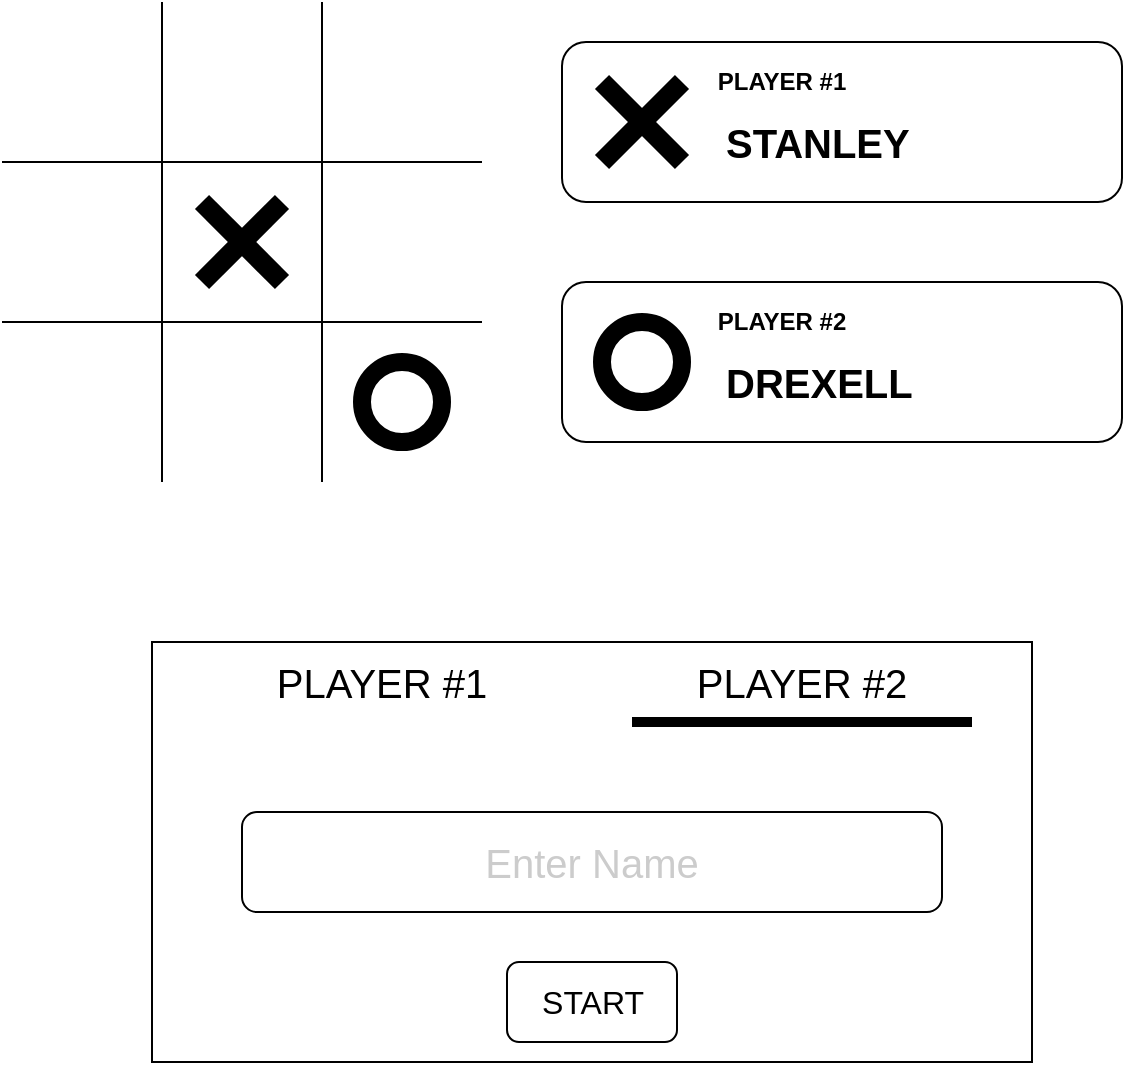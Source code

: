 <mxfile version="13.0.3" type="device"><diagram id="uXRrzwrN2KXIfwS63FpP" name="UI - Wireframe"><mxGraphModel dx="1221" dy="714" grid="1" gridSize="10" guides="1" tooltips="1" connect="1" arrows="1" fold="1" page="1" pageScale="1" pageWidth="850" pageHeight="1100" math="0" shadow="0"><root><mxCell id="0"/><mxCell id="1" parent="0"/><mxCell id="VHjMfT8auLOgovDHdkFd-5" value="" style="endArrow=none;html=1;" edge="1" parent="1"><mxGeometry width="50" height="50" relative="1" as="geometry"><mxPoint x="240" y="360" as="sourcePoint"/><mxPoint x="240" y="120" as="targetPoint"/></mxGeometry></mxCell><mxCell id="VHjMfT8auLOgovDHdkFd-6" value="" style="endArrow=none;html=1;" edge="1" parent="1"><mxGeometry width="50" height="50" relative="1" as="geometry"><mxPoint x="320" y="360" as="sourcePoint"/><mxPoint x="320" y="120" as="targetPoint"/></mxGeometry></mxCell><mxCell id="VHjMfT8auLOgovDHdkFd-7" value="" style="endArrow=none;html=1;" edge="1" parent="1"><mxGeometry width="50" height="50" relative="1" as="geometry"><mxPoint x="160" y="200" as="sourcePoint"/><mxPoint x="400" y="200" as="targetPoint"/></mxGeometry></mxCell><mxCell id="VHjMfT8auLOgovDHdkFd-8" value="" style="endArrow=none;html=1;" edge="1" parent="1"><mxGeometry width="50" height="50" relative="1" as="geometry"><mxPoint x="160" y="280" as="sourcePoint"/><mxPoint x="400" y="280" as="targetPoint"/></mxGeometry></mxCell><mxCell id="VHjMfT8auLOgovDHdkFd-9" value="" style="ellipse;whiteSpace=wrap;html=1;aspect=fixed;strokeWidth=9;" vertex="1" parent="1"><mxGeometry x="340" y="300" width="40" height="40" as="geometry"/></mxCell><mxCell id="VHjMfT8auLOgovDHdkFd-12" value="" style="group" vertex="1" connectable="0" parent="1"><mxGeometry x="260" y="220" width="40" height="40" as="geometry"/></mxCell><mxCell id="VHjMfT8auLOgovDHdkFd-10" value="" style="endArrow=none;html=1;strokeWidth=10;" edge="1" parent="VHjMfT8auLOgovDHdkFd-12"><mxGeometry width="50" height="50" relative="1" as="geometry"><mxPoint x="40" y="40" as="sourcePoint"/><mxPoint as="targetPoint"/></mxGeometry></mxCell><mxCell id="VHjMfT8auLOgovDHdkFd-11" value="" style="endArrow=none;html=1;strokeWidth=10;" edge="1" parent="VHjMfT8auLOgovDHdkFd-12"><mxGeometry width="50" height="50" relative="1" as="geometry"><mxPoint x="40" as="sourcePoint"/><mxPoint y="40" as="targetPoint"/></mxGeometry></mxCell><mxCell id="VHjMfT8auLOgovDHdkFd-14" value="" style="rounded=1;whiteSpace=wrap;html=1;strokeWidth=1;" vertex="1" parent="1"><mxGeometry x="440" y="260" width="280" height="80" as="geometry"/></mxCell><mxCell id="VHjMfT8auLOgovDHdkFd-20" value="PLAYER #2" style="text;html=1;strokeColor=none;fillColor=none;align=center;verticalAlign=middle;whiteSpace=wrap;rounded=0;fontStyle=1" vertex="1" parent="1"><mxGeometry x="510" y="270" width="80" height="20" as="geometry"/></mxCell><mxCell id="VHjMfT8auLOgovDHdkFd-21" value="" style="ellipse;whiteSpace=wrap;html=1;aspect=fixed;strokeWidth=9;" vertex="1" parent="1"><mxGeometry x="460" y="280" width="40" height="40" as="geometry"/></mxCell><mxCell id="VHjMfT8auLOgovDHdkFd-22" value="" style="rounded=1;whiteSpace=wrap;html=1;strokeWidth=1;" vertex="1" parent="1"><mxGeometry x="440" y="140" width="280" height="80" as="geometry"/></mxCell><mxCell id="VHjMfT8auLOgovDHdkFd-23" value="PLAYER #1" style="text;html=1;strokeColor=none;fillColor=none;align=center;verticalAlign=middle;whiteSpace=wrap;rounded=0;fontStyle=1" vertex="1" parent="1"><mxGeometry x="510" y="150" width="80" height="20" as="geometry"/></mxCell><mxCell id="VHjMfT8auLOgovDHdkFd-25" value="" style="group" vertex="1" connectable="0" parent="1"><mxGeometry x="460" y="160" width="40" height="40" as="geometry"/></mxCell><mxCell id="VHjMfT8auLOgovDHdkFd-26" value="" style="endArrow=none;html=1;strokeWidth=10;" edge="1" parent="VHjMfT8auLOgovDHdkFd-25"><mxGeometry width="50" height="50" relative="1" as="geometry"><mxPoint x="40" y="40" as="sourcePoint"/><mxPoint as="targetPoint"/></mxGeometry></mxCell><mxCell id="VHjMfT8auLOgovDHdkFd-27" value="" style="endArrow=none;html=1;strokeWidth=10;" edge="1" parent="VHjMfT8auLOgovDHdkFd-25"><mxGeometry width="50" height="50" relative="1" as="geometry"><mxPoint x="40" as="sourcePoint"/><mxPoint y="40" as="targetPoint"/></mxGeometry></mxCell><mxCell id="VHjMfT8auLOgovDHdkFd-28" value="STANLEY" style="text;html=1;strokeColor=none;fillColor=none;align=left;verticalAlign=middle;whiteSpace=wrap;rounded=0;fontSize=20;fontStyle=1" vertex="1" parent="1"><mxGeometry x="520" y="180" width="150" height="20" as="geometry"/></mxCell><mxCell id="VHjMfT8auLOgovDHdkFd-30" value="DREXELL" style="text;html=1;strokeColor=none;fillColor=none;align=left;verticalAlign=middle;whiteSpace=wrap;rounded=0;fontSize=20;fontStyle=1" vertex="1" parent="1"><mxGeometry x="520" y="300" width="150" height="20" as="geometry"/></mxCell><mxCell id="VHjMfT8auLOgovDHdkFd-44" value="" style="rounded=0;whiteSpace=wrap;html=1;strokeWidth=1;fontSize=20;" vertex="1" parent="1"><mxGeometry x="235" y="440" width="440" height="210" as="geometry"/></mxCell><mxCell id="VHjMfT8auLOgovDHdkFd-49" value="" style="group" vertex="1" connectable="0" parent="1"><mxGeometry x="260" y="450" width="390" height="20" as="geometry"/></mxCell><mxCell id="VHjMfT8auLOgovDHdkFd-45" value="PLAYER #1" style="text;html=1;strokeColor=none;fillColor=none;align=center;verticalAlign=middle;whiteSpace=wrap;rounded=0;fontSize=20;" vertex="1" parent="VHjMfT8auLOgovDHdkFd-49"><mxGeometry width="180" height="20" as="geometry"/></mxCell><mxCell id="VHjMfT8auLOgovDHdkFd-46" value="PLAYER #2" style="text;html=1;strokeColor=none;fillColor=none;align=center;verticalAlign=middle;whiteSpace=wrap;rounded=0;fontSize=20;" vertex="1" parent="VHjMfT8auLOgovDHdkFd-49"><mxGeometry x="210" width="180" height="20" as="geometry"/></mxCell><mxCell id="VHjMfT8auLOgovDHdkFd-52" value="" style="endArrow=none;html=1;strokeWidth=5;fontSize=20;" edge="1" parent="VHjMfT8auLOgovDHdkFd-49"><mxGeometry width="50" height="50" relative="1" as="geometry"><mxPoint x="215" y="30" as="sourcePoint"/><mxPoint x="385" y="30" as="targetPoint"/></mxGeometry></mxCell><mxCell id="VHjMfT8auLOgovDHdkFd-50" value="START" style="rounded=1;whiteSpace=wrap;html=1;strokeWidth=1;fontSize=16;" vertex="1" parent="1"><mxGeometry x="412.5" y="600" width="85" height="40" as="geometry"/></mxCell><mxCell id="VHjMfT8auLOgovDHdkFd-53" value="Enter Name" style="rounded=1;whiteSpace=wrap;html=1;strokeWidth=1;fontSize=20;fontColor=#CCCCCC;" vertex="1" parent="1"><mxGeometry x="280" y="525" width="350" height="50" as="geometry"/></mxCell></root></mxGraphModel></diagram></mxfile>